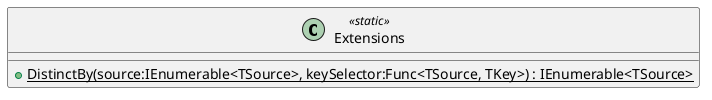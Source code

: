 @startuml
class Extensions <<static>> {
    + {static} DistinctBy(source:IEnumerable<TSource>, keySelector:Func<TSource, TKey>) : IEnumerable<TSource>
}
@enduml
